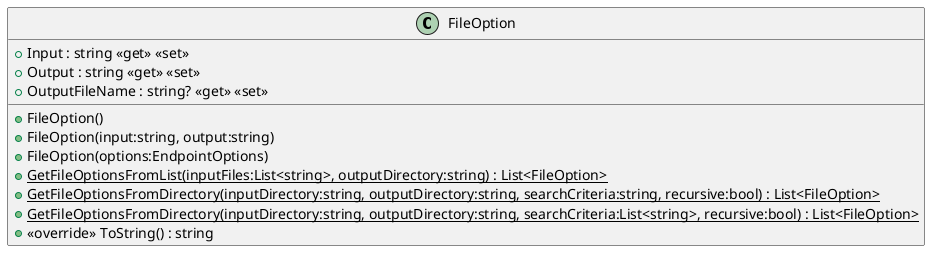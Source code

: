 @startuml
class FileOption {
    + Input : string <<get>> <<set>>
    + Output : string <<get>> <<set>>
    + OutputFileName : string? <<get>> <<set>>
    + FileOption()
    + FileOption(input:string, output:string)
    + FileOption(options:EndpointOptions)
    + {static} GetFileOptionsFromList(inputFiles:List<string>, outputDirectory:string) : List<FileOption>
    + {static} GetFileOptionsFromDirectory(inputDirectory:string, outputDirectory:string, searchCriteria:string, recursive:bool) : List<FileOption>
    + {static} GetFileOptionsFromDirectory(inputDirectory:string, outputDirectory:string, searchCriteria:List<string>, recursive:bool) : List<FileOption>
    + <<override>> ToString() : string
}
@enduml
